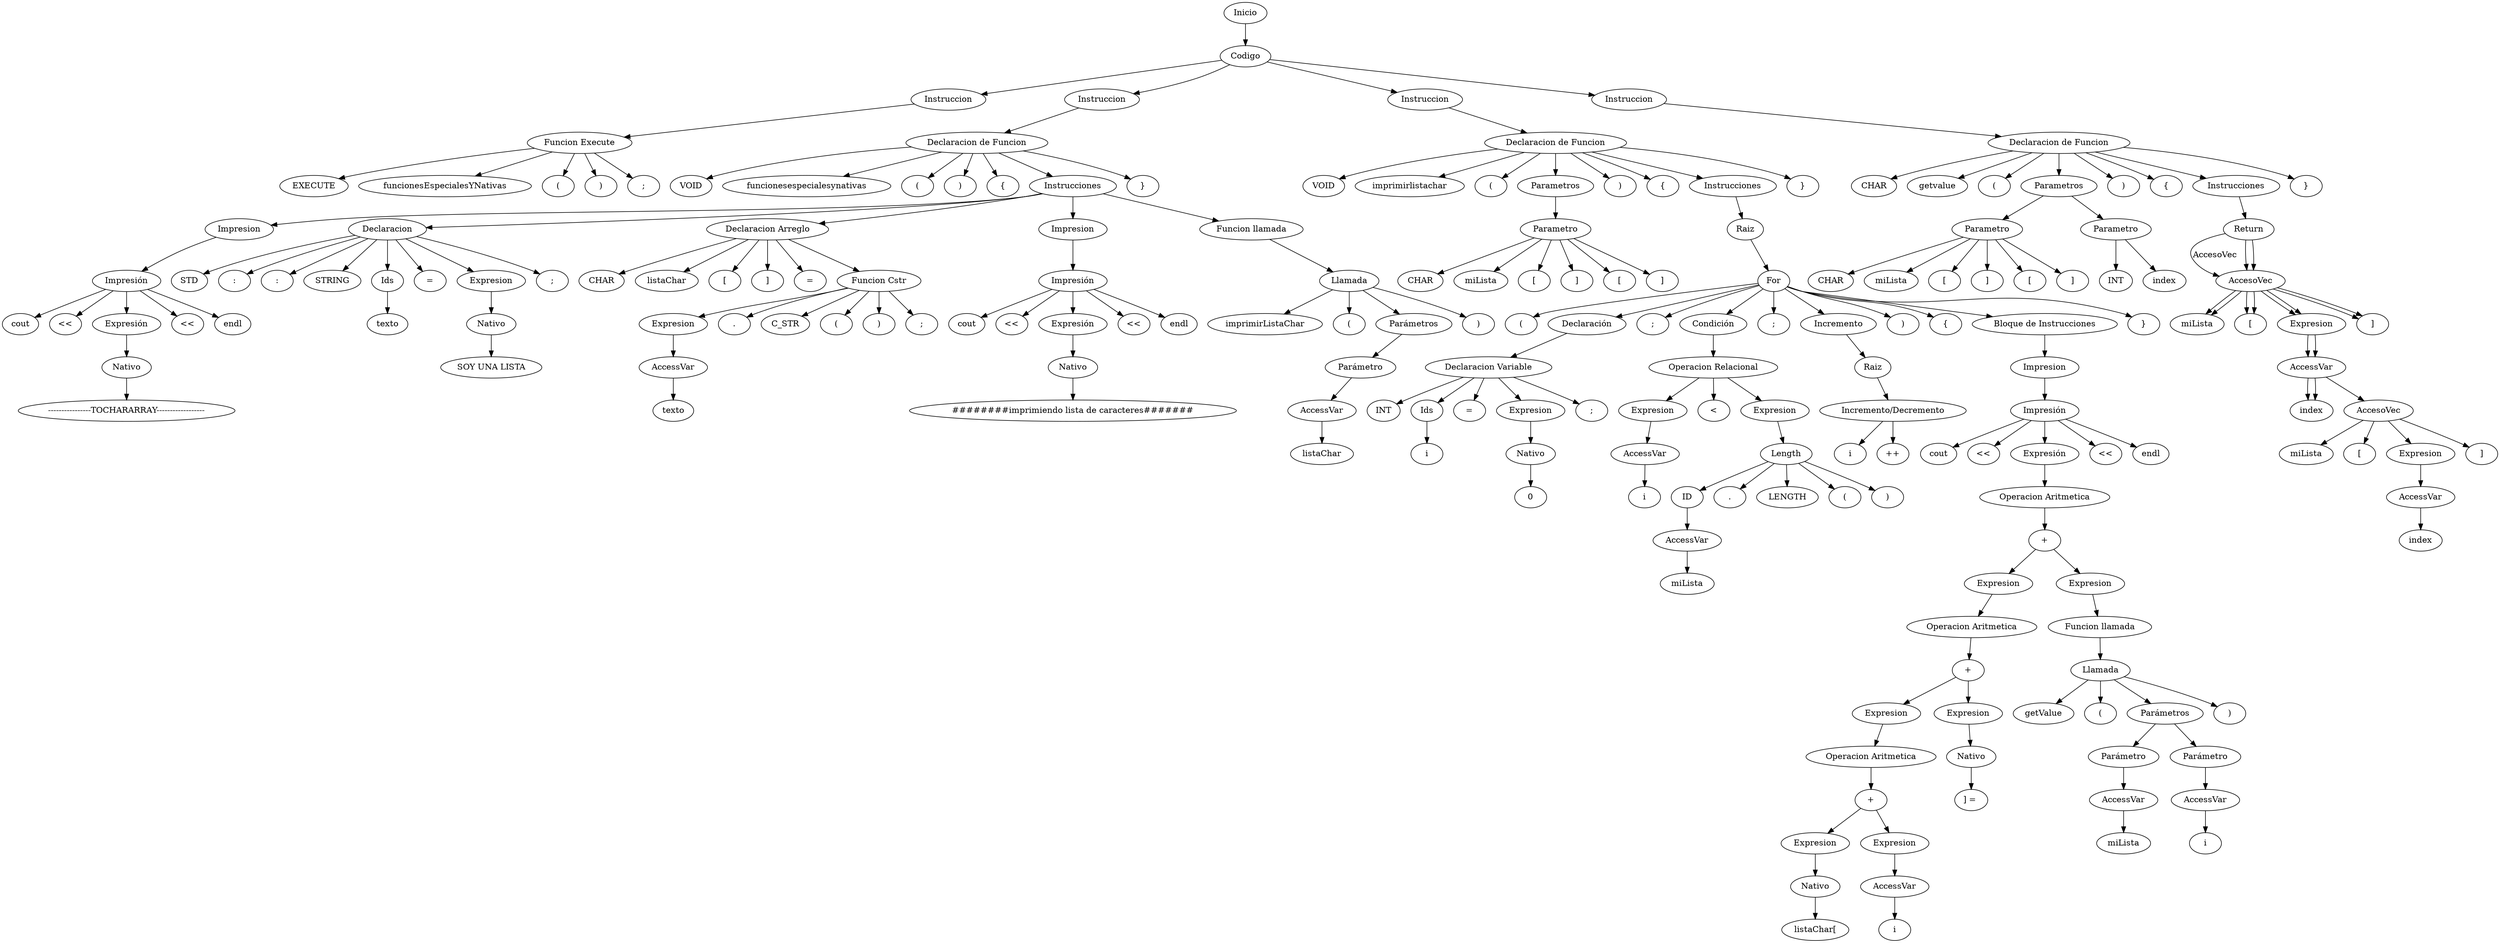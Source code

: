 digraph G {
n0[label="Inicio"]
nCodigo[label="Codigo"]
n0 -> nCodigo
n1[label="Instruccion"]
nCodigo -> n1
n2[label="Funcion Execute"]
n1 -> n2
n2 -> n6
n3[label="funcionesEspecialesYNativas"]
n2 -> n3
n4[label="("]
n2 -> n4
n6[label="EXECUTE"]
n5[label=")"]
n7[label=";"]
n2 -> n7
n2 -> n5
n8[label="Instruccion"]
nCodigo -> n8
n9[label="Declaracion de Funcion"]
n8 -> n9
n10[label="VOID"]
n9 -> n10
n11[label="funcionesespecialesynativas"]
n9 -> n11
n12[label="("]
n9 -> n12
n13[label=")"]
n9 -> n13
n14[label="{"]
n9 -> n14
n15[label="Instrucciones"]
n9 -> n15
n17[label="Impresion"]
n15 -> n17
n18[label="Impresión"]
n17 -> n18
n19[label="cout"]
n18 -> n19
n20[label="<<"]
n18 -> n20
n21[label="Expresión"]
n18 -> n21
n22[label="Nativo"]
n23[label="----------------TOCHARARRAY------------------"]
n22 -> n23
n21 -> n22
n24[label="<<"]
n18 -> n24
n25[label="endl"]
n18 -> n25
n26[label="Declaracion"]
n30[label="STD"]
n26 -> n30
n31[label=":"]
n26 -> n31
n32[label=":"]
n26 -> n32
n33[label="STRING"]
n26 -> n33
n28[label="Ids"]
n34[label="texto"]
n28 -> n34
n35[label="="]
n26 -> n35
n36[label="Expresion"]
n37[label="Nativo"]
n38[label="SOY UNA LISTA"]
n37 -> n38
n36 -> n37
n26 -> n36
n26 -> n28
n29[label=";"]
n26 -> n29
n15 -> n26
n39[label="Declaracion Arreglo"]
n15 -> n39
n44[label="CHAR"]
n39 -> n44
n40[label="listaChar"]
n39 -> n40
n41[label="["]
n39 -> n41
n42[label="]"]
n39 -> n42
n43[label="="]
n39 -> n43
n45[label="Funcion Cstr"]
n39 -> n45
n47[label="Expresion"]
n45 -> n47
n53[label="AccessVar"]
n53 -> n54
n54[label="texto"]
n47 -> n53
n49[label="."]n45 -> n49
n50[label="C_STR"]
n45 -> n50
n51[label="("]
n45 -> n51
n52[label=")"]
n45 -> n52
n46[label=";"]
n45 -> n46
n55[label="Impresion"]
n15 -> n55
n56[label="Impresión"]
n55 -> n56
n57[label="cout"]
n56 -> n57
n58[label="<<"]
n56 -> n58
n59[label="Expresión"]
n56 -> n59
n60[label="Nativo"]
n61[label="########imprimiendo lista de caracteres#######"]
n60 -> n61
n59 -> n60
n62[label="<<"]
n56 -> n62
n63[label="endl"]
n56 -> n63
n64[label="Funcion llamada"]
n15 -> n64
n65[label="Llamada"]
n64 -> n65
n66[label="imprimirListaChar"]
n65 -> n66
n67[label="("]
n65 -> n67
n69[label="Parámetros"]
n65 -> n69
n70[label="Parámetro"]
n69 -> n70
n71[label="AccessVar"]
n71 -> n72
n72[label="listaChar"]
n70 -> n71
n68[label=")"]
n65 -> n68
n16[label="}"]
n9 -> n16
n73[label="Instruccion"]
nCodigo -> n73
n74[label="Declaracion de Funcion"]
n73 -> n74
n75[label="VOID"]
n74 -> n75
n76[label="imprimirlistachar"]
n74 -> n76
n77[label="("]
n74 -> n77
n82[label="Parametros"]
n74 -> n82
n83[label="Parametro"]
n82 -> n83
n84[label="CHAR"]
n83 -> n84
n85[label="miLista"]
n83 -> n85
n86[label="["]
n83 -> n86
n87[label="]"]
n83 -> n87
n88[label="["]
n83 -> n88
n89[label="]"]
n83 -> n89
n78[label=")"]
n74 -> n78
n79[label="{"]
n74 -> n79
n80[label="Instrucciones"]
n74 -> n80
n90[label="Raiz"]
n80 -> n90
n91[label="For"]
n90 -> n91
n92[label="("]
n91 -> n92
n93[label="Declaración"]
n91 -> n93
n102[label="Declaracion Variable"]
n103[label="INT"]
n102 -> n103
n104[label="Ids"]
n108[label="i"]
n104 -> n108
n102 -> n104
n106[label="="]
n102 -> n106
n107[label="Expresion"]
n109[label="Nativo"]
n110[label="0"]
n109 -> n110
n107 -> n109
n102 -> n107
n93 -> n102
n105[label=";"]
n102 -> n105
n94[label=";"]
n91 -> n94
n95[label="Condición"]
n91 -> n95
n111[label="Operacion Relacional"]
n95 -> n111
n112[label="Expresion"]
n114[label="<"]
n113[label="Expresion"]
n111 -> n112
n111 -> n114
n111 -> n113
n115[label="AccessVar"]
n115 -> n116
n116[label="i"]
n112 -> n115
n117[label="Length"]
n123[label="AccessVar"]
n123 -> n124
n124[label="miLista"]
n118 -> n123
n118[label="ID"]
n117 -> n118
n119[label="."]n117 -> n119
n120[label="LENGTH"]
n117 -> n120
n121[label="("]
n117 -> n121
n122[label=")"]
n117 -> n122
n113 -> n117
n96[label=";"]
n91 -> n96
n97[label="Incremento"]
n91 -> n97
n125[label="Raiz"]
n97 -> n125
n126[label="Incremento/Decremento"]
n125 -> n126
n127[label="i"]
n126 -> n127
n128[label="++"]
n126 -> n128
n98[label=")"]
n91 -> n98
n99[label="{"]
n91 -> n99
n100[label="Bloque de Instrucciones"]
n91 -> n100
n129[label="Impresion"]
n100 -> n129
n130[label="Impresión"]
n129 -> n130
n131[label="cout"]
n130 -> n131
n132[label="<<"]
n130 -> n132
n133[label="Expresión"]
n130 -> n133
nodo135[label="Operacion Aritmetica"];
n133 -> nodo135;
nodo136[label="+"];
nodo137[label="Expresion"];
nodo138[label="Expresion"];
nodo135 -> nodo136;
nodo136 -> nodo137;
nodo136 -> nodo138;
nodo140[label="Operacion Aritmetica"];
nodo137 -> nodo140;
nodo141[label="+"];
nodo142[label="Expresion"];
nodo143[label="Expresion"];
nodo140 -> nodo141;
nodo141 -> nodo142;
nodo141 -> nodo143;
nodo145[label="Operacion Aritmetica"];
nodo142 -> nodo145;
nodo146[label="+"];
nodo147[label="Expresion"];
nodo148[label="Expresion"];
nodo145 -> nodo146;
nodo146 -> nodo147;
nodo146 -> nodo148;
n149[label="Nativo"]
n150[label="listaChar["]
n149 -> n150
nodo147 -> n149
n151[label="AccessVar"]
n151 -> n152
n152[label="i"]
nodo148 -> n151
n153[label="Nativo"]
n154[label="] = "]
n153 -> n154
nodo143 -> n153
n155[label="Funcion llamada"]
nodo138 -> n155
n156[label="Llamada"]
n155 -> n156
n157[label="getValue"]
n156 -> n157
n158[label="("]
n156 -> n158
n160[label="Parámetros"]
n156 -> n160
n161[label="Parámetro"]
n160 -> n161
n162[label="AccessVar"]
n162 -> n163
n163[label="miLista"]
n161 -> n162
n164[label="Parámetro"]
n160 -> n164
n165[label="AccessVar"]
n165 -> n166
n166[label="i"]
n164 -> n165
n159[label=")"]
n156 -> n159
n167[label="<<"]
n130 -> n167
n168[label="endl"]
n130 -> n168
n101[label="}"]
n91 -> n101
n81[label="}"]
n74 -> n81
n169[label="Instruccion"]
nCodigo -> n169
n170[label="Declaracion de Funcion"]
n169 -> n170
n171[label="CHAR"]
n170 -> n171
n172[label="getvalue"]
n170 -> n172
n173[label="("]
n170 -> n173
n178[label="Parametros"]
n170 -> n178
n179[label="Parametro"]
n178 -> n179
n180[label="CHAR"]
n179 -> n180
n181[label="miLista"]
n179 -> n181
n182[label="["]
n179 -> n182
n183[label="]"]
n179 -> n183
n184[label="["]
n179 -> n184
n185[label="]"]
n179 -> n185
n186[label="Parametro"]
n178 -> n186
n187[label="INT"]
n186 -> n187
n188[label="index"]
n186 -> n188
n174[label=")"]
n170 -> n174
n175[label="{"]
n170 -> n175
n176[label="Instrucciones"]
n170 -> n176
n189[label="Return"]
n176 -> n189
n189 -> n191[label="AccesoVec"]
n192[label="miLista"]
n193[label="["]
n194[label="Expresion"]
n195[label="]"]
n189 -> n191
n191 -> n192
n191 -> n193
n191 -> n194
n191 -> n195
n196[label="AccessVar"]
n196 -> n197
n197[label="index"]
n194 -> n196

n198[label="AccesoVec"]
n199[label="miLista"]
n200[label="["]
n201[label="Expresion"]
n202[label="]"]
n191[label="AccesoVec"]
n192[label="miLista"]
n193[label="["]
n194[label="Expresion"]
n195[label="]"]
n189 -> n191
n191 -> n192
n191 -> n193
n191 -> n194
n191 -> n195
n196[label="AccessVar"]
n196 -> n197
n197[label="index"]
n194 -> n196
 -> n198
n198 -> n199
n198 -> n200
n198 -> n201
n198 -> n202
n203[label="AccessVar"]
n203 -> n204
n204[label="index"]
n201 -> n203
n177[label="}"]
n170 -> n177

}